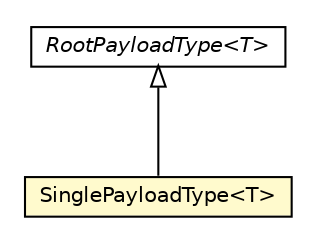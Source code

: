 #!/usr/local/bin/dot
#
# Class diagram 
# Generated by UMLGraph version R5_6-24-gf6e263 (http://www.umlgraph.org/)
#

digraph G {
	edge [fontname="Helvetica",fontsize=10,labelfontname="Helvetica",labelfontsize=10];
	node [fontname="Helvetica",fontsize=10,shape=plaintext];
	nodesep=0.25;
	ranksep=0.5;
	// io.reinert.requestor.core.payload.type.RootPayloadType<T>
	c81679 [label=<<table title="io.reinert.requestor.core.payload.type.RootPayloadType" border="0" cellborder="1" cellspacing="0" cellpadding="2" port="p" href="./RootPayloadType.html">
		<tr><td><table border="0" cellspacing="0" cellpadding="1">
<tr><td align="center" balign="center"><font face="Helvetica-Oblique"> RootPayloadType&lt;T&gt; </font></td></tr>
		</table></td></tr>
		</table>>, URL="./RootPayloadType.html", fontname="Helvetica", fontcolor="black", fontsize=10.0];
	// io.reinert.requestor.core.payload.type.SinglePayloadType<T>
	c81685 [label=<<table title="io.reinert.requestor.core.payload.type.SinglePayloadType" border="0" cellborder="1" cellspacing="0" cellpadding="2" port="p" bgcolor="lemonChiffon" href="./SinglePayloadType.html">
		<tr><td><table border="0" cellspacing="0" cellpadding="1">
<tr><td align="center" balign="center"> SinglePayloadType&lt;T&gt; </td></tr>
		</table></td></tr>
		</table>>, URL="./SinglePayloadType.html", fontname="Helvetica", fontcolor="black", fontsize=10.0];
	//io.reinert.requestor.core.payload.type.SinglePayloadType<T> extends io.reinert.requestor.core.payload.type.RootPayloadType<T>
	c81679:p -> c81685:p [dir=back,arrowtail=empty];
}

